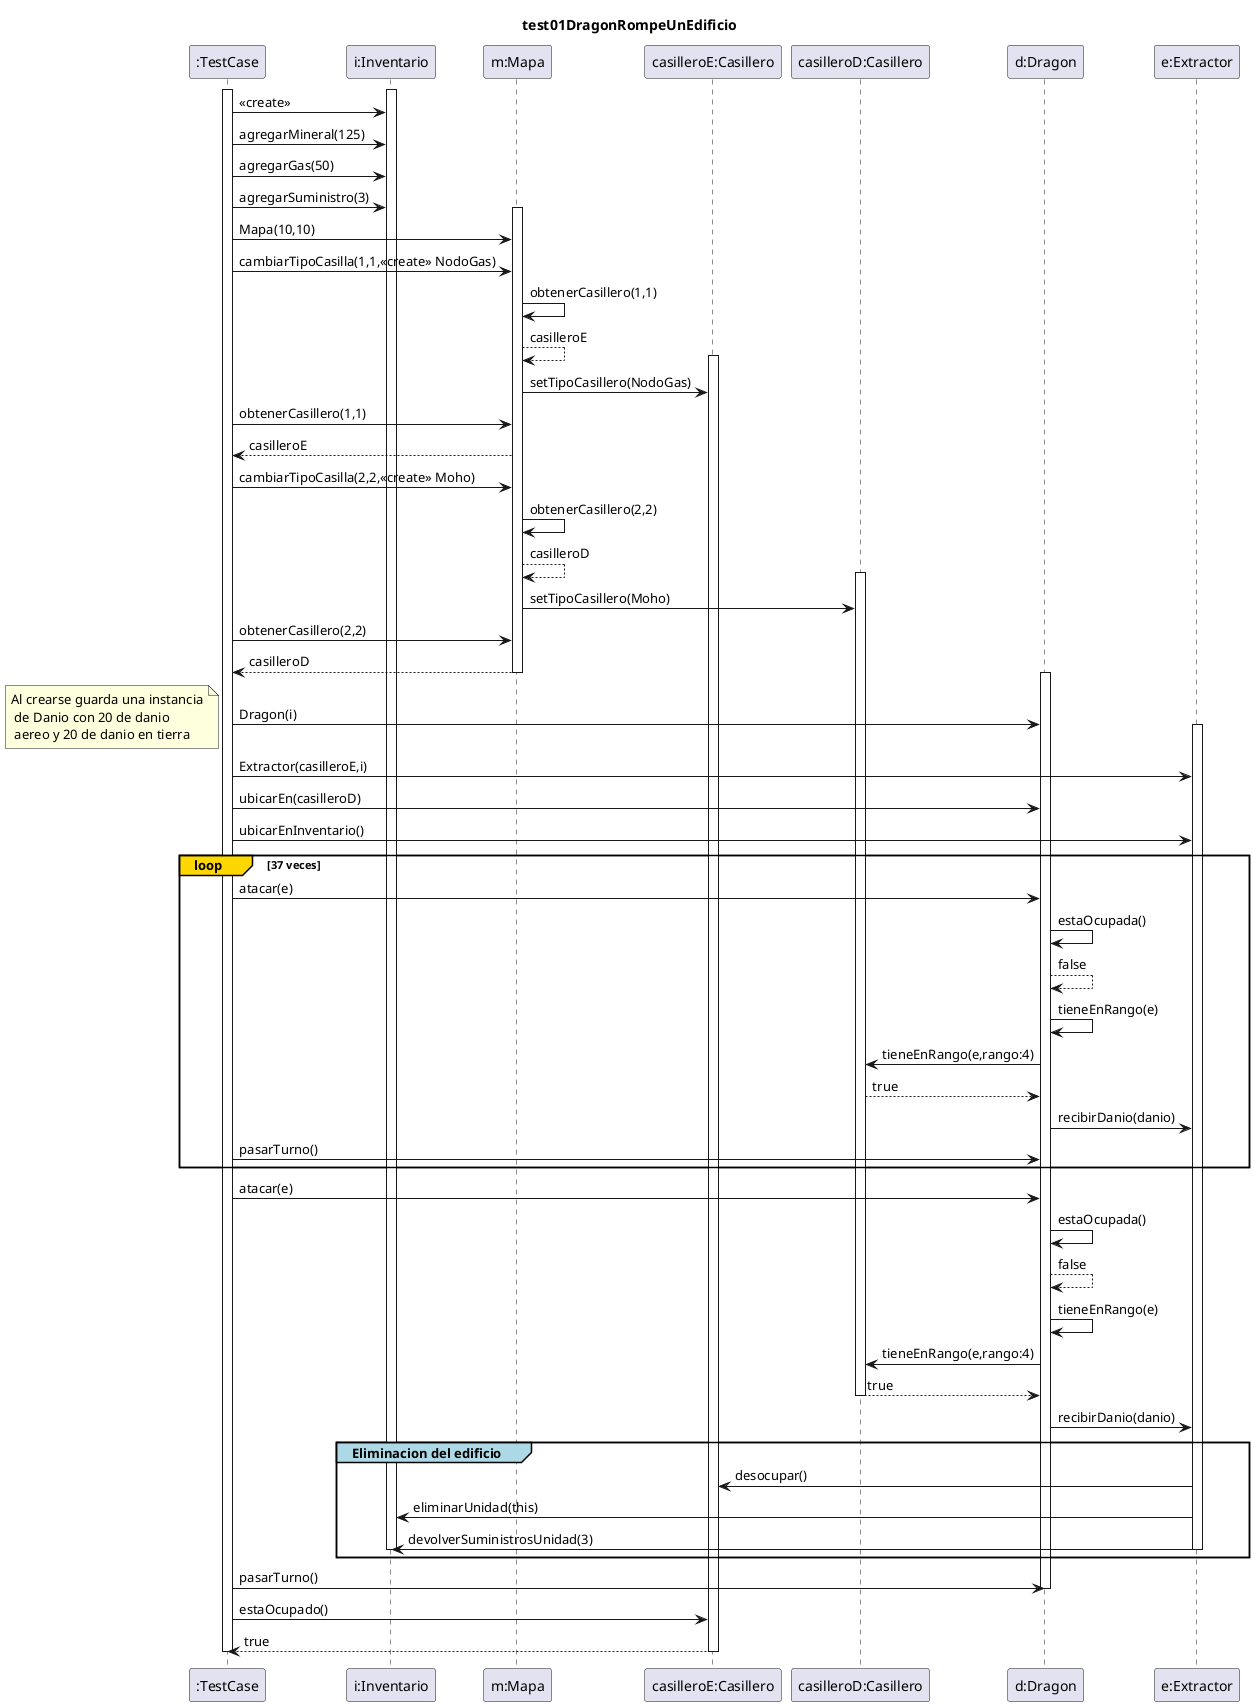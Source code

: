 @startuml
title test01DragonRompeUnEdificio

activate ":TestCase"
activate "i:Inventario"
":TestCase" -> "i:Inventario": <<create>>
":TestCase" -> "i:Inventario": agregarMineral(125)
":TestCase" -> "i:Inventario": agregarGas(50)
":TestCase" -> "i:Inventario": agregarSuministro(3)

activate "m:Mapa"
":TestCase" -> "m:Mapa": Mapa(10,10)

":TestCase" -> "m:Mapa": cambiarTipoCasilla(1,1,<<create>> NodoGas)
"m:Mapa" -> "m:Mapa": obtenerCasillero(1,1)
"m:Mapa" --> "m:Mapa": casilleroE
activate "casilleroE:Casillero"
"m:Mapa" -> "casilleroE:Casillero": setTipoCasillero(NodoGas)
":TestCase" -> "m:Mapa": obtenerCasillero(1,1)
"m:Mapa" --> ":TestCase": casilleroE

":TestCase" -> "m:Mapa": cambiarTipoCasilla(2,2,<<create>> Moho)
"m:Mapa" -> "m:Mapa": obtenerCasillero(2,2)
"m:Mapa" --> "m:Mapa": casilleroD
activate "casilleroD:Casillero"
"m:Mapa" -> "casilleroD:Casillero": setTipoCasillero(Moho)
":TestCase" -> "m:Mapa": obtenerCasillero(2,2)
"m:Mapa" --> ":TestCase": casilleroD
deactivate "m:Mapa"

activate "d:Dragon"
":TestCase" -> "d:Dragon": Dragon(i)
note left: Al crearse guarda una instancia\n de Danio con 20 de danio\n aereo y 20 de danio en tierra

activate "e:Extractor"
":TestCase" -> "e:Extractor": Extractor(casilleroE,i)
":TestCase" -> "d:Dragon": ubicarEn(casilleroD)
":TestCase" -> "e:Extractor": ubicarEnInventario()

loop#Gold 37 veces
":TestCase" -> "d:Dragon": atacar(e)
"d:Dragon" -> "d:Dragon": estaOcupada()
"d:Dragon" --> "d:Dragon": false
"d:Dragon" -> "d:Dragon": tieneEnRango(e)
"d:Dragon" -> "casilleroD:Casillero": tieneEnRango(e,rango:4)
"casilleroD:Casillero" --> "d:Dragon": true
"d:Dragon" -> "e:Extractor": recibirDanio(danio)
":TestCase" -> "d:Dragon": pasarTurno()
end

":TestCase" -> "d:Dragon": atacar(e)
"d:Dragon" -> "d:Dragon": estaOcupada()
"d:Dragon" --> "d:Dragon": false
"d:Dragon" -> "d:Dragon": tieneEnRango(e)
"d:Dragon" -> "casilleroD:Casillero": tieneEnRango(e,rango:4)
"casilleroD:Casillero" --> "d:Dragon": true
deactivate "casilleroD:Casillero"
"d:Dragon" -> "e:Extractor": recibirDanio(danio)

group#LightBlue Eliminacion del edificio
"e:Extractor" -> "casilleroE:Casillero": desocupar()
"e:Extractor" -> "i:Inventario": eliminarUnidad(this)
"e:Extractor" -> "i:Inventario": devolverSuministrosUnidad(3)
deactivate "e:Extractor"
deactivate "i:Inventario"
end

":TestCase" -> "d:Dragon": pasarTurno()
deactivate "d:Dragon"

":TestCase" -> "casilleroE:Casillero": estaOcupado()
"casilleroE:Casillero" --> ":TestCase": true

deactivate "casilleroE:Casillero"
deactivate ":TestCase"
@enduml